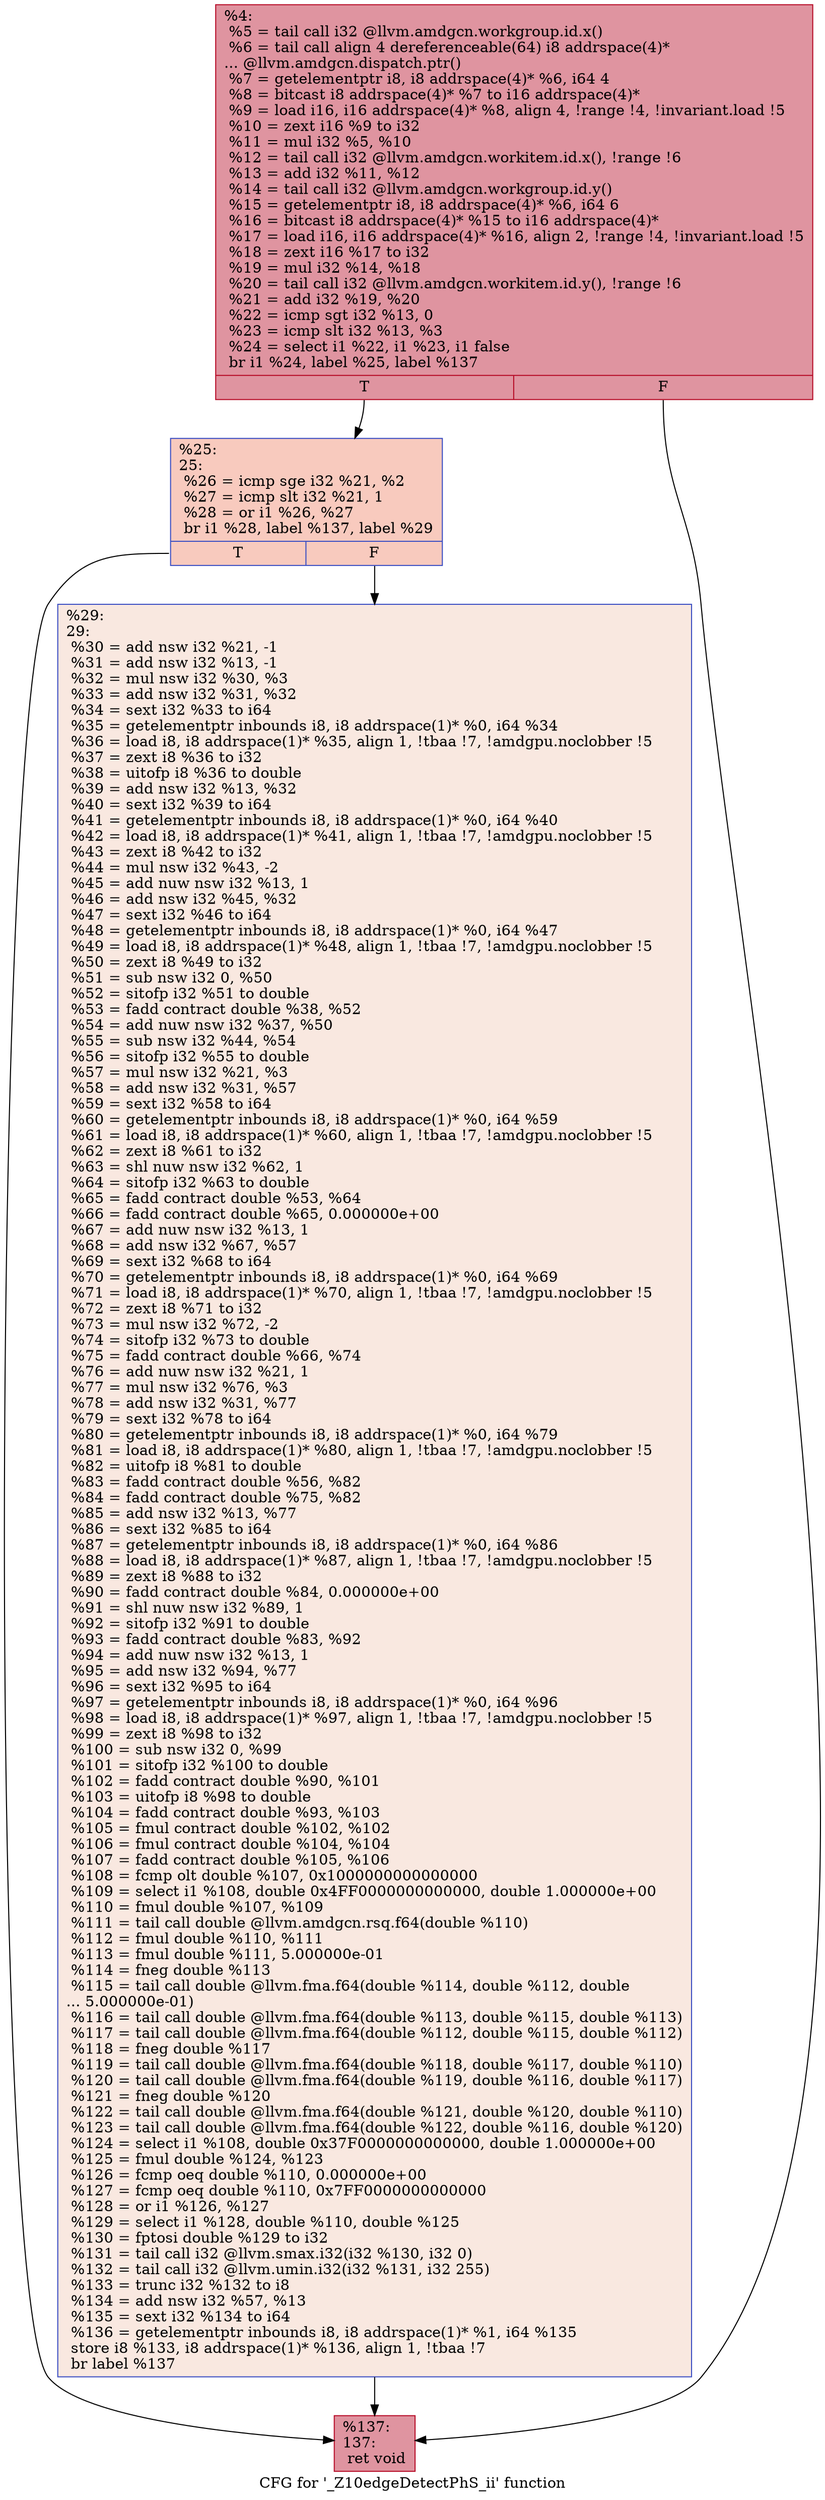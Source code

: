 digraph "CFG for '_Z10edgeDetectPhS_ii' function" {
	label="CFG for '_Z10edgeDetectPhS_ii' function";

	Node0x4abb760 [shape=record,color="#b70d28ff", style=filled, fillcolor="#b70d2870",label="{%4:\l  %5 = tail call i32 @llvm.amdgcn.workgroup.id.x()\l  %6 = tail call align 4 dereferenceable(64) i8 addrspace(4)*\l... @llvm.amdgcn.dispatch.ptr()\l  %7 = getelementptr i8, i8 addrspace(4)* %6, i64 4\l  %8 = bitcast i8 addrspace(4)* %7 to i16 addrspace(4)*\l  %9 = load i16, i16 addrspace(4)* %8, align 4, !range !4, !invariant.load !5\l  %10 = zext i16 %9 to i32\l  %11 = mul i32 %5, %10\l  %12 = tail call i32 @llvm.amdgcn.workitem.id.x(), !range !6\l  %13 = add i32 %11, %12\l  %14 = tail call i32 @llvm.amdgcn.workgroup.id.y()\l  %15 = getelementptr i8, i8 addrspace(4)* %6, i64 6\l  %16 = bitcast i8 addrspace(4)* %15 to i16 addrspace(4)*\l  %17 = load i16, i16 addrspace(4)* %16, align 2, !range !4, !invariant.load !5\l  %18 = zext i16 %17 to i32\l  %19 = mul i32 %14, %18\l  %20 = tail call i32 @llvm.amdgcn.workitem.id.y(), !range !6\l  %21 = add i32 %19, %20\l  %22 = icmp sgt i32 %13, 0\l  %23 = icmp slt i32 %13, %3\l  %24 = select i1 %22, i1 %23, i1 false\l  br i1 %24, label %25, label %137\l|{<s0>T|<s1>F}}"];
	Node0x4abb760:s0 -> Node0x4abf230;
	Node0x4abb760:s1 -> Node0x4abf2c0;
	Node0x4abf230 [shape=record,color="#3d50c3ff", style=filled, fillcolor="#ef886b70",label="{%25:\l25:                                               \l  %26 = icmp sge i32 %21, %2\l  %27 = icmp slt i32 %21, 1\l  %28 = or i1 %26, %27\l  br i1 %28, label %137, label %29\l|{<s0>T|<s1>F}}"];
	Node0x4abf230:s0 -> Node0x4abf2c0;
	Node0x4abf230:s1 -> Node0x4abf5e0;
	Node0x4abf5e0 [shape=record,color="#3d50c3ff", style=filled, fillcolor="#f1ccb870",label="{%29:\l29:                                               \l  %30 = add nsw i32 %21, -1\l  %31 = add nsw i32 %13, -1\l  %32 = mul nsw i32 %30, %3\l  %33 = add nsw i32 %31, %32\l  %34 = sext i32 %33 to i64\l  %35 = getelementptr inbounds i8, i8 addrspace(1)* %0, i64 %34\l  %36 = load i8, i8 addrspace(1)* %35, align 1, !tbaa !7, !amdgpu.noclobber !5\l  %37 = zext i8 %36 to i32\l  %38 = uitofp i8 %36 to double\l  %39 = add nsw i32 %13, %32\l  %40 = sext i32 %39 to i64\l  %41 = getelementptr inbounds i8, i8 addrspace(1)* %0, i64 %40\l  %42 = load i8, i8 addrspace(1)* %41, align 1, !tbaa !7, !amdgpu.noclobber !5\l  %43 = zext i8 %42 to i32\l  %44 = mul nsw i32 %43, -2\l  %45 = add nuw nsw i32 %13, 1\l  %46 = add nsw i32 %45, %32\l  %47 = sext i32 %46 to i64\l  %48 = getelementptr inbounds i8, i8 addrspace(1)* %0, i64 %47\l  %49 = load i8, i8 addrspace(1)* %48, align 1, !tbaa !7, !amdgpu.noclobber !5\l  %50 = zext i8 %49 to i32\l  %51 = sub nsw i32 0, %50\l  %52 = sitofp i32 %51 to double\l  %53 = fadd contract double %38, %52\l  %54 = add nuw nsw i32 %37, %50\l  %55 = sub nsw i32 %44, %54\l  %56 = sitofp i32 %55 to double\l  %57 = mul nsw i32 %21, %3\l  %58 = add nsw i32 %31, %57\l  %59 = sext i32 %58 to i64\l  %60 = getelementptr inbounds i8, i8 addrspace(1)* %0, i64 %59\l  %61 = load i8, i8 addrspace(1)* %60, align 1, !tbaa !7, !amdgpu.noclobber !5\l  %62 = zext i8 %61 to i32\l  %63 = shl nuw nsw i32 %62, 1\l  %64 = sitofp i32 %63 to double\l  %65 = fadd contract double %53, %64\l  %66 = fadd contract double %65, 0.000000e+00\l  %67 = add nuw nsw i32 %13, 1\l  %68 = add nsw i32 %67, %57\l  %69 = sext i32 %68 to i64\l  %70 = getelementptr inbounds i8, i8 addrspace(1)* %0, i64 %69\l  %71 = load i8, i8 addrspace(1)* %70, align 1, !tbaa !7, !amdgpu.noclobber !5\l  %72 = zext i8 %71 to i32\l  %73 = mul nsw i32 %72, -2\l  %74 = sitofp i32 %73 to double\l  %75 = fadd contract double %66, %74\l  %76 = add nuw nsw i32 %21, 1\l  %77 = mul nsw i32 %76, %3\l  %78 = add nsw i32 %31, %77\l  %79 = sext i32 %78 to i64\l  %80 = getelementptr inbounds i8, i8 addrspace(1)* %0, i64 %79\l  %81 = load i8, i8 addrspace(1)* %80, align 1, !tbaa !7, !amdgpu.noclobber !5\l  %82 = uitofp i8 %81 to double\l  %83 = fadd contract double %56, %82\l  %84 = fadd contract double %75, %82\l  %85 = add nsw i32 %13, %77\l  %86 = sext i32 %85 to i64\l  %87 = getelementptr inbounds i8, i8 addrspace(1)* %0, i64 %86\l  %88 = load i8, i8 addrspace(1)* %87, align 1, !tbaa !7, !amdgpu.noclobber !5\l  %89 = zext i8 %88 to i32\l  %90 = fadd contract double %84, 0.000000e+00\l  %91 = shl nuw nsw i32 %89, 1\l  %92 = sitofp i32 %91 to double\l  %93 = fadd contract double %83, %92\l  %94 = add nuw nsw i32 %13, 1\l  %95 = add nsw i32 %94, %77\l  %96 = sext i32 %95 to i64\l  %97 = getelementptr inbounds i8, i8 addrspace(1)* %0, i64 %96\l  %98 = load i8, i8 addrspace(1)* %97, align 1, !tbaa !7, !amdgpu.noclobber !5\l  %99 = zext i8 %98 to i32\l  %100 = sub nsw i32 0, %99\l  %101 = sitofp i32 %100 to double\l  %102 = fadd contract double %90, %101\l  %103 = uitofp i8 %98 to double\l  %104 = fadd contract double %93, %103\l  %105 = fmul contract double %102, %102\l  %106 = fmul contract double %104, %104\l  %107 = fadd contract double %105, %106\l  %108 = fcmp olt double %107, 0x1000000000000000\l  %109 = select i1 %108, double 0x4FF0000000000000, double 1.000000e+00\l  %110 = fmul double %107, %109\l  %111 = tail call double @llvm.amdgcn.rsq.f64(double %110)\l  %112 = fmul double %110, %111\l  %113 = fmul double %111, 5.000000e-01\l  %114 = fneg double %113\l  %115 = tail call double @llvm.fma.f64(double %114, double %112, double\l... 5.000000e-01)\l  %116 = tail call double @llvm.fma.f64(double %113, double %115, double %113)\l  %117 = tail call double @llvm.fma.f64(double %112, double %115, double %112)\l  %118 = fneg double %117\l  %119 = tail call double @llvm.fma.f64(double %118, double %117, double %110)\l  %120 = tail call double @llvm.fma.f64(double %119, double %116, double %117)\l  %121 = fneg double %120\l  %122 = tail call double @llvm.fma.f64(double %121, double %120, double %110)\l  %123 = tail call double @llvm.fma.f64(double %122, double %116, double %120)\l  %124 = select i1 %108, double 0x37F0000000000000, double 1.000000e+00\l  %125 = fmul double %124, %123\l  %126 = fcmp oeq double %110, 0.000000e+00\l  %127 = fcmp oeq double %110, 0x7FF0000000000000\l  %128 = or i1 %126, %127\l  %129 = select i1 %128, double %110, double %125\l  %130 = fptosi double %129 to i32\l  %131 = tail call i32 @llvm.smax.i32(i32 %130, i32 0)\l  %132 = tail call i32 @llvm.umin.i32(i32 %131, i32 255)\l  %133 = trunc i32 %132 to i8\l  %134 = add nsw i32 %57, %13\l  %135 = sext i32 %134 to i64\l  %136 = getelementptr inbounds i8, i8 addrspace(1)* %1, i64 %135\l  store i8 %133, i8 addrspace(1)* %136, align 1, !tbaa !7\l  br label %137\l}"];
	Node0x4abf5e0 -> Node0x4abf2c0;
	Node0x4abf2c0 [shape=record,color="#b70d28ff", style=filled, fillcolor="#b70d2870",label="{%137:\l137:                                              \l  ret void\l}"];
}
